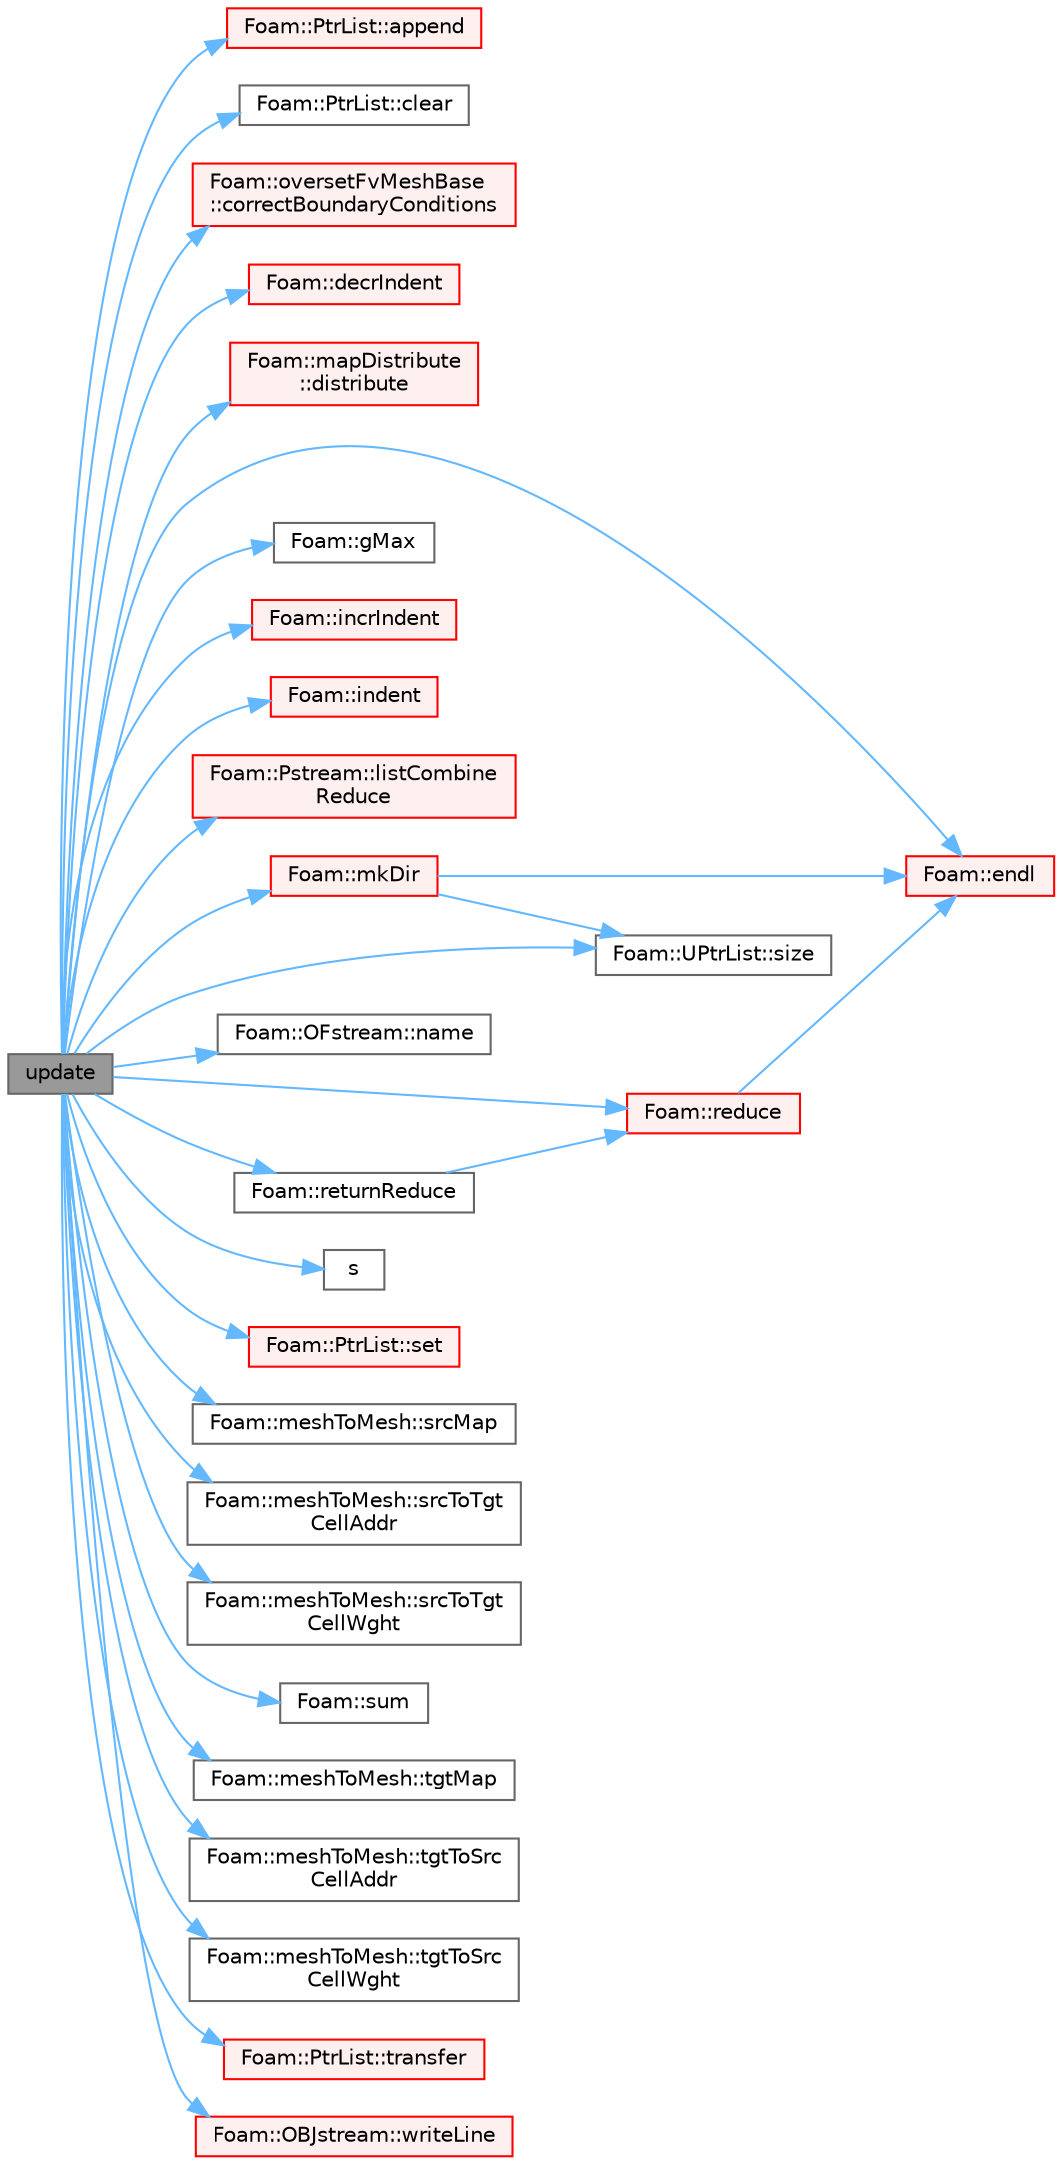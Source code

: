 digraph "update"
{
 // LATEX_PDF_SIZE
  bgcolor="transparent";
  edge [fontname=Helvetica,fontsize=10,labelfontname=Helvetica,labelfontsize=10];
  node [fontname=Helvetica,fontsize=10,shape=box,height=0.2,width=0.4];
  rankdir="LR";
  Node1 [id="Node000001",label="update",height=0.2,width=0.4,color="gray40", fillcolor="grey60", style="filled", fontcolor="black",tooltip=" "];
  Node1 -> Node2 [id="edge1_Node000001_Node000002",color="steelblue1",style="solid",tooltip=" "];
  Node2 [id="Node000002",label="Foam::PtrList::append",height=0.2,width=0.4,color="red", fillcolor="#FFF0F0", style="filled",URL="$classFoam_1_1PtrList.html#a9846c2ecbc3f323d5dc356dedb2c6cbd",tooltip=" "];
  Node1 -> Node6 [id="edge2_Node000001_Node000006",color="steelblue1",style="solid",tooltip=" "];
  Node6 [id="Node000006",label="Foam::PtrList::clear",height=0.2,width=0.4,color="grey40", fillcolor="white", style="filled",URL="$classFoam_1_1PtrList.html#ac8bb3912a3ce86b15842e79d0b421204",tooltip=" "];
  Node1 -> Node7 [id="edge3_Node000001_Node000007",color="steelblue1",style="solid",tooltip=" "];
  Node7 [id="Node000007",label="Foam::oversetFvMeshBase\l::correctBoundaryConditions",height=0.2,width=0.4,color="red", fillcolor="#FFF0F0", style="filled",URL="$classFoam_1_1oversetFvMeshBase.html#ace920cd3768fcaae92b814ff2ade1de1",tooltip=" "];
  Node1 -> Node10 [id="edge4_Node000001_Node000010",color="steelblue1",style="solid",tooltip=" "];
  Node10 [id="Node000010",label="Foam::decrIndent",height=0.2,width=0.4,color="red", fillcolor="#FFF0F0", style="filled",URL="$namespaceFoam.html#ae2aa5f8e535bdbce0467a919990247f4",tooltip=" "];
  Node1 -> Node13 [id="edge5_Node000001_Node000013",color="steelblue1",style="solid",tooltip=" "];
  Node13 [id="Node000013",label="Foam::mapDistribute\l::distribute",height=0.2,width=0.4,color="red", fillcolor="#FFF0F0", style="filled",URL="$classFoam_1_1mapDistribute.html#a93e1a643307eb8869f583019ca92cec2",tooltip=" "];
  Node1 -> Node15 [id="edge6_Node000001_Node000015",color="steelblue1",style="solid",tooltip=" "];
  Node15 [id="Node000015",label="Foam::endl",height=0.2,width=0.4,color="red", fillcolor="#FFF0F0", style="filled",URL="$namespaceFoam.html#a7d5eca45a323264dc5fe811500ebda47",tooltip=" "];
  Node1 -> Node18 [id="edge7_Node000001_Node000018",color="steelblue1",style="solid",tooltip=" "];
  Node18 [id="Node000018",label="Foam::gMax",height=0.2,width=0.4,color="grey40", fillcolor="white", style="filled",URL="$namespaceFoam.html#ae8d631fb8e841947408bb711abfb1e67",tooltip=" "];
  Node1 -> Node19 [id="edge8_Node000001_Node000019",color="steelblue1",style="solid",tooltip=" "];
  Node19 [id="Node000019",label="Foam::incrIndent",height=0.2,width=0.4,color="red", fillcolor="#FFF0F0", style="filled",URL="$namespaceFoam.html#a7731a7ce298b2318e8ca1efa82593c06",tooltip=" "];
  Node1 -> Node21 [id="edge9_Node000001_Node000021",color="steelblue1",style="solid",tooltip=" "];
  Node21 [id="Node000021",label="Foam::indent",height=0.2,width=0.4,color="red", fillcolor="#FFF0F0", style="filled",URL="$namespaceFoam.html#a7e15d05978b545ad4cbf3149a70b0dbf",tooltip=" "];
  Node1 -> Node23 [id="edge10_Node000001_Node000023",color="steelblue1",style="solid",tooltip=" "];
  Node23 [id="Node000023",label="Foam::Pstream::listCombine\lReduce",height=0.2,width=0.4,color="red", fillcolor="#FFF0F0", style="filled",URL="$classFoam_1_1Pstream.html#a303610fd10a6a560f8bb27e100aa77c6",tooltip=" "];
  Node1 -> Node39 [id="edge11_Node000001_Node000039",color="steelblue1",style="solid",tooltip=" "];
  Node39 [id="Node000039",label="Foam::mkDir",height=0.2,width=0.4,color="red", fillcolor="#FFF0F0", style="filled",URL="$namespaceFoam.html#a29d00c4f6f15a72ca273332f74137075",tooltip=" "];
  Node39 -> Node15 [id="edge12_Node000039_Node000015",color="steelblue1",style="solid",tooltip=" "];
  Node39 -> Node29 [id="edge13_Node000039_Node000029",color="steelblue1",style="solid",tooltip=" "];
  Node29 [id="Node000029",label="Foam::UPtrList::size",height=0.2,width=0.4,color="grey40", fillcolor="white", style="filled",URL="$classFoam_1_1UPtrList.html#a95603446b248fe1ecf5dc59bcc2eaff0",tooltip=" "];
  Node1 -> Node46 [id="edge14_Node000001_Node000046",color="steelblue1",style="solid",tooltip=" "];
  Node46 [id="Node000046",label="Foam::OFstream::name",height=0.2,width=0.4,color="grey40", fillcolor="white", style="filled",URL="$classFoam_1_1OFstream.html#a48d778ecaf612e9ac27dd0440302cc38",tooltip=" "];
  Node1 -> Node47 [id="edge15_Node000001_Node000047",color="steelblue1",style="solid",tooltip=" "];
  Node47 [id="Node000047",label="Foam::reduce",height=0.2,width=0.4,color="red", fillcolor="#FFF0F0", style="filled",URL="$namespaceFoam.html#a8f7f25e541aa3b46163d42df73f71c80",tooltip=" "];
  Node47 -> Node15 [id="edge16_Node000047_Node000015",color="steelblue1",style="solid",tooltip=" "];
  Node1 -> Node50 [id="edge17_Node000001_Node000050",color="steelblue1",style="solid",tooltip=" "];
  Node50 [id="Node000050",label="Foam::returnReduce",height=0.2,width=0.4,color="grey40", fillcolor="white", style="filled",URL="$namespaceFoam.html#acf61c6966eeded6a33f4925a2ab5240a",tooltip=" "];
  Node50 -> Node47 [id="edge18_Node000050_Node000047",color="steelblue1",style="solid",tooltip=" "];
  Node1 -> Node51 [id="edge19_Node000001_Node000051",color="steelblue1",style="solid",tooltip=" "];
  Node51 [id="Node000051",label="s",height=0.2,width=0.4,color="grey40", fillcolor="white", style="filled",URL="$gmvOutputSpray_8H.html#abd29a68223d2d8cf69b98ba8e32a841c",tooltip=" "];
  Node1 -> Node52 [id="edge20_Node000001_Node000052",color="steelblue1",style="solid",tooltip=" "];
  Node52 [id="Node000052",label="Foam::PtrList::set",height=0.2,width=0.4,color="red", fillcolor="#FFF0F0", style="filled",URL="$classFoam_1_1PtrList.html#a0e0a32f842b05e1d69f10292dc27198a",tooltip=" "];
  Node1 -> Node29 [id="edge21_Node000001_Node000029",color="steelblue1",style="solid",tooltip=" "];
  Node1 -> Node55 [id="edge22_Node000001_Node000055",color="steelblue1",style="solid",tooltip=" "];
  Node55 [id="Node000055",label="Foam::meshToMesh::srcMap",height=0.2,width=0.4,color="grey40", fillcolor="white", style="filled",URL="$classFoam_1_1meshToMesh.html#a4bd7971adcc441cb3e4de71f0f7c22ec",tooltip=" "];
  Node1 -> Node56 [id="edge23_Node000001_Node000056",color="steelblue1",style="solid",tooltip=" "];
  Node56 [id="Node000056",label="Foam::meshToMesh::srcToTgt\lCellAddr",height=0.2,width=0.4,color="grey40", fillcolor="white", style="filled",URL="$classFoam_1_1meshToMesh.html#a2602cf456d442ee713e14a47b206b7b7",tooltip=" "];
  Node1 -> Node57 [id="edge24_Node000001_Node000057",color="steelblue1",style="solid",tooltip=" "];
  Node57 [id="Node000057",label="Foam::meshToMesh::srcToTgt\lCellWght",height=0.2,width=0.4,color="grey40", fillcolor="white", style="filled",URL="$classFoam_1_1meshToMesh.html#a501e7586ca4a03ea2a17951d63a5bd34",tooltip=" "];
  Node1 -> Node58 [id="edge25_Node000001_Node000058",color="steelblue1",style="solid",tooltip=" "];
  Node58 [id="Node000058",label="Foam::sum",height=0.2,width=0.4,color="grey40", fillcolor="white", style="filled",URL="$namespaceFoam.html#a2cd7d5e4cff6c81c1d5cb871bd572b18",tooltip=" "];
  Node1 -> Node59 [id="edge26_Node000001_Node000059",color="steelblue1",style="solid",tooltip=" "];
  Node59 [id="Node000059",label="Foam::meshToMesh::tgtMap",height=0.2,width=0.4,color="grey40", fillcolor="white", style="filled",URL="$classFoam_1_1meshToMesh.html#ae5f96c59a57c0976d5d96cb672cd332f",tooltip=" "];
  Node1 -> Node60 [id="edge27_Node000001_Node000060",color="steelblue1",style="solid",tooltip=" "];
  Node60 [id="Node000060",label="Foam::meshToMesh::tgtToSrc\lCellAddr",height=0.2,width=0.4,color="grey40", fillcolor="white", style="filled",URL="$classFoam_1_1meshToMesh.html#a94c967465163e2731ca7aec639530dbb",tooltip=" "];
  Node1 -> Node61 [id="edge28_Node000001_Node000061",color="steelblue1",style="solid",tooltip=" "];
  Node61 [id="Node000061",label="Foam::meshToMesh::tgtToSrc\lCellWght",height=0.2,width=0.4,color="grey40", fillcolor="white", style="filled",URL="$classFoam_1_1meshToMesh.html#a593e4b672466d52f67ca24134457f953",tooltip=" "];
  Node1 -> Node62 [id="edge29_Node000001_Node000062",color="steelblue1",style="solid",tooltip=" "];
  Node62 [id="Node000062",label="Foam::PtrList::transfer",height=0.2,width=0.4,color="red", fillcolor="#FFF0F0", style="filled",URL="$classFoam_1_1PtrList.html#a0bc76d46c3a7f71bd74ddafdf84dbfbc",tooltip=" "];
  Node1 -> Node64 [id="edge30_Node000001_Node000064",color="steelblue1",style="solid",tooltip=" "];
  Node64 [id="Node000064",label="Foam::OBJstream::writeLine",height=0.2,width=0.4,color="red", fillcolor="#FFF0F0", style="filled",URL="$classFoam_1_1OBJstream.html#aba7c88de6fe2b39ef12d4992d53bb9c4",tooltip=" "];
}
